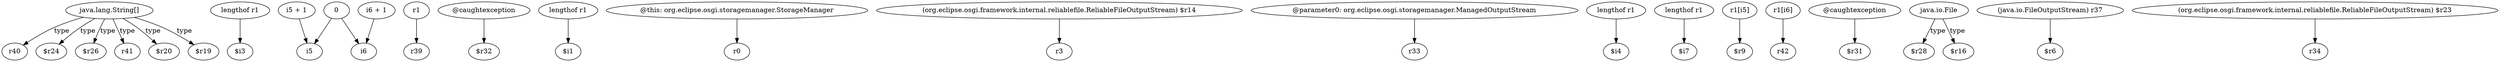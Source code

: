 digraph g {
0[label="java.lang.String[]"]
1[label="r40"]
0->1[label="type"]
2[label="lengthof r1"]
3[label="$i3"]
2->3[label=""]
4[label="i5 + 1"]
5[label="i5"]
4->5[label=""]
6[label="0"]
7[label="i6"]
6->7[label=""]
8[label="r1"]
9[label="r39"]
8->9[label=""]
10[label="@caughtexception"]
11[label="$r32"]
10->11[label=""]
12[label="lengthof r1"]
13[label="$i1"]
12->13[label=""]
14[label="i6 + 1"]
14->7[label=""]
15[label="$r24"]
0->15[label="type"]
16[label="@this: org.eclipse.osgi.storagemanager.StorageManager"]
17[label="r0"]
16->17[label=""]
18[label="$r26"]
0->18[label="type"]
19[label="(org.eclipse.osgi.framework.internal.reliablefile.ReliableFileOutputStream) $r14"]
20[label="r3"]
19->20[label=""]
21[label="@parameter0: org.eclipse.osgi.storagemanager.ManagedOutputStream"]
22[label="r33"]
21->22[label=""]
23[label="lengthof r1"]
24[label="$i4"]
23->24[label=""]
25[label="lengthof r1"]
26[label="$i7"]
25->26[label=""]
27[label="r1[i5]"]
28[label="$r9"]
27->28[label=""]
29[label="r41"]
0->29[label="type"]
30[label="$r20"]
0->30[label="type"]
31[label="r1[i6]"]
32[label="r42"]
31->32[label=""]
33[label="@caughtexception"]
34[label="$r31"]
33->34[label=""]
35[label="java.io.File"]
36[label="$r28"]
35->36[label="type"]
37[label="(java.io.FileOutputStream) r37"]
38[label="$r6"]
37->38[label=""]
6->5[label=""]
39[label="$r16"]
35->39[label="type"]
40[label="(org.eclipse.osgi.framework.internal.reliablefile.ReliableFileOutputStream) $r23"]
41[label="r34"]
40->41[label=""]
42[label="$r19"]
0->42[label="type"]
}
